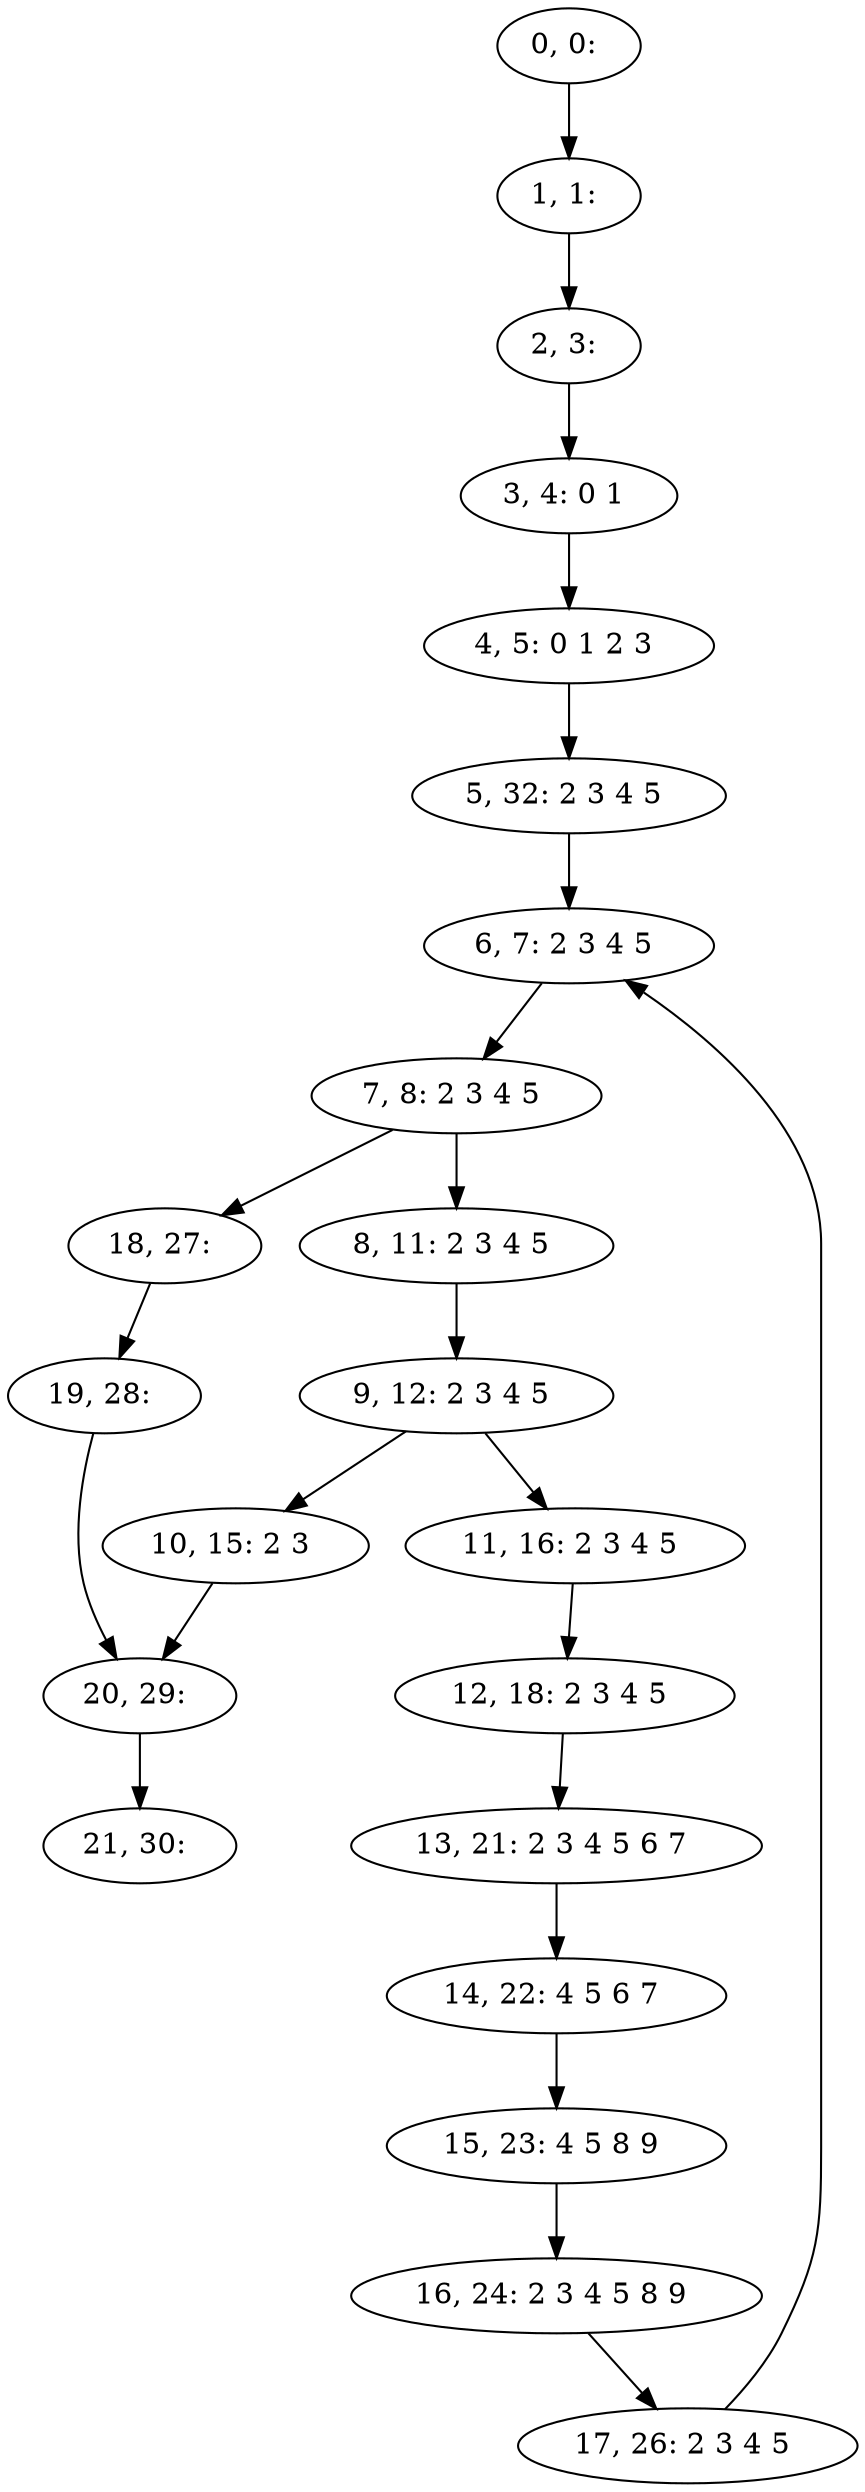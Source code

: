 digraph G {
0[label="0, 0: "];
1[label="1, 1: "];
2[label="2, 3: "];
3[label="3, 4: 0 1 "];
4[label="4, 5: 0 1 2 3 "];
5[label="5, 32: 2 3 4 5 "];
6[label="6, 7: 2 3 4 5 "];
7[label="7, 8: 2 3 4 5 "];
8[label="8, 11: 2 3 4 5 "];
9[label="9, 12: 2 3 4 5 "];
10[label="10, 15: 2 3 "];
11[label="11, 16: 2 3 4 5 "];
12[label="12, 18: 2 3 4 5 "];
13[label="13, 21: 2 3 4 5 6 7 "];
14[label="14, 22: 4 5 6 7 "];
15[label="15, 23: 4 5 8 9 "];
16[label="16, 24: 2 3 4 5 8 9 "];
17[label="17, 26: 2 3 4 5 "];
18[label="18, 27: "];
19[label="19, 28: "];
20[label="20, 29: "];
21[label="21, 30: "];
0->1 ;
1->2 ;
2->3 ;
3->4 ;
4->5 ;
5->6 ;
6->7 ;
7->8 ;
7->18 ;
8->9 ;
9->10 ;
9->11 ;
10->20 ;
11->12 ;
12->13 ;
13->14 ;
14->15 ;
15->16 ;
16->17 ;
17->6 ;
18->19 ;
19->20 ;
20->21 ;
}
